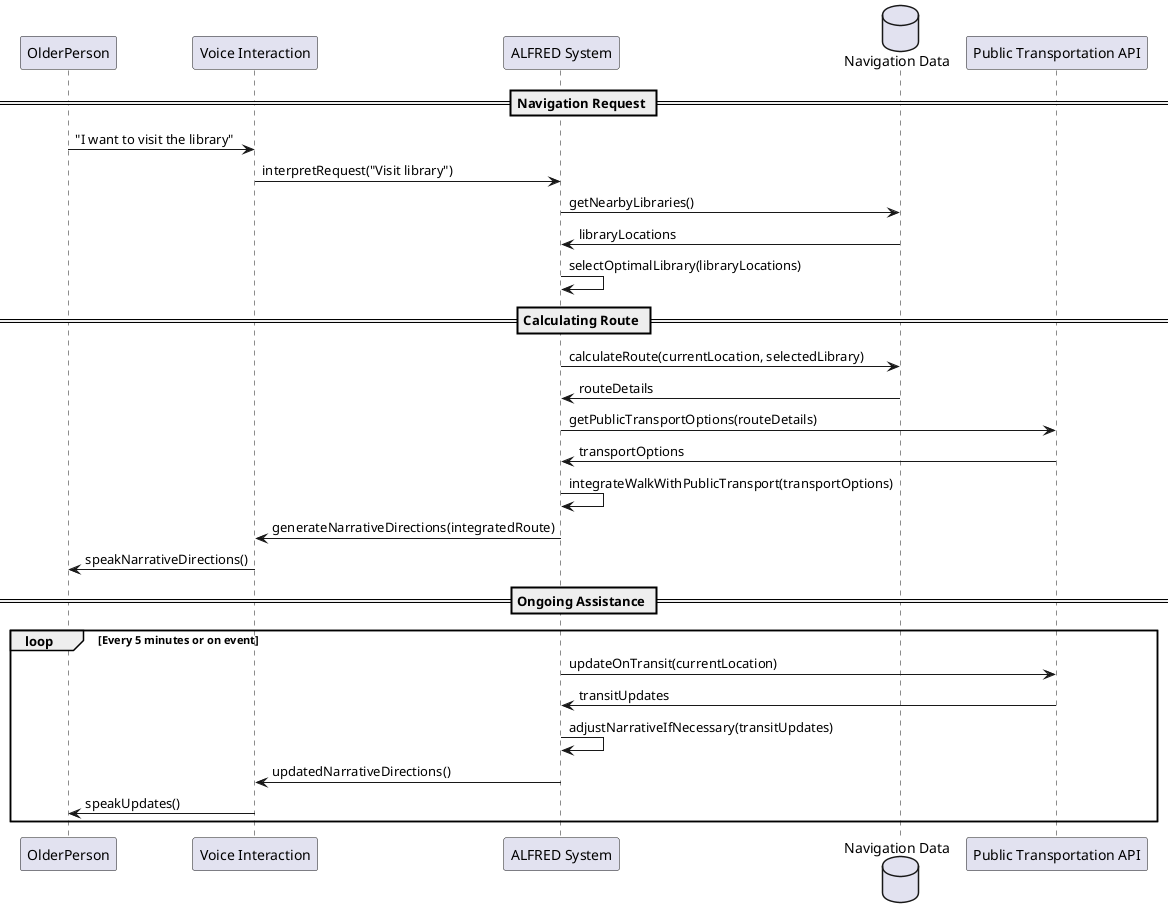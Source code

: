 @startuml
participant OlderPerson as user
participant "Voice Interaction" as voice
participant "ALFRED System" as alfred
database "Navigation Data" as navdata
participant "Public Transportation API" as publicTrans

== Navigation Request ==
user -> voice: "I want to visit the library"
voice -> alfred: interpretRequest("Visit library")
alfred -> navdata: getNearbyLibraries()
navdata -> alfred: libraryLocations
alfred -> alfred: selectOptimalLibrary(libraryLocations)

== Calculating Route ==
alfred -> navdata: calculateRoute(currentLocation, selectedLibrary)
navdata -> alfred: routeDetails
alfred -> publicTrans: getPublicTransportOptions(routeDetails)
publicTrans -> alfred: transportOptions
alfred -> alfred: integrateWalkWithPublicTransport(transportOptions)
alfred -> voice: generateNarrativeDirections(integratedRoute)
voice -> user: speakNarrativeDirections()

== Ongoing Assistance ==
loop Every 5 minutes or on event
    alfred -> publicTrans: updateOnTransit(currentLocation)
    publicTrans -> alfred: transitUpdates
    alfred -> alfred: adjustNarrativeIfNecessary(transitUpdates)
    alfred -> voice: updatedNarrativeDirections()
    voice -> user: speakUpdates()
end

@enduml